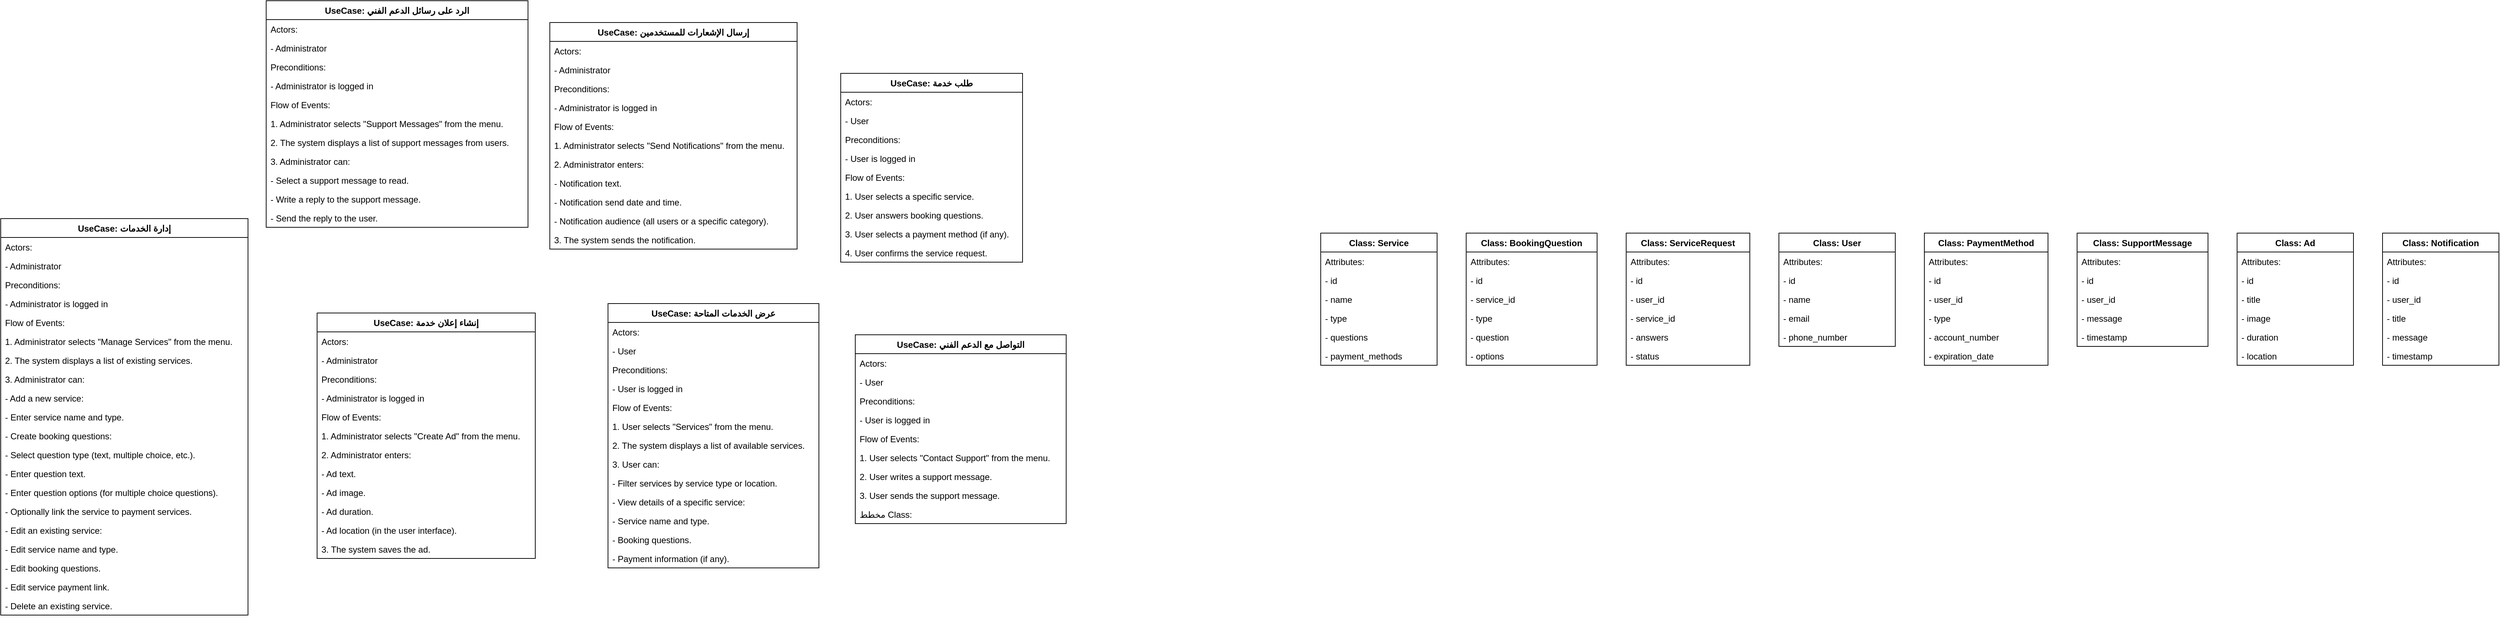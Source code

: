<mxfile version="24.0.4" type="device">
  <diagram name="Page-1" id="_OZsNeqplLO7QOcOvGB3">
    <mxGraphModel dx="4940" dy="2343" grid="1" gridSize="10" guides="1" tooltips="1" connect="1" arrows="1" fold="1" page="1" pageScale="1" pageWidth="850" pageHeight="1100" math="0" shadow="0">
      <root>
        <object label="" id="0">
          <mxCell />
        </object>
        <mxCell id="1" parent="0" />
        <mxCell id="sqop_EPdXSZLj9lZlpnF-103" value="UseCase: إدارة الخدمات" style="swimlane;fontStyle=1;childLayout=stackLayout;horizontal=1;startSize=26;horizontalStack=0;resizeParent=1;resizeParentMax=0;resizeLast=0;collapsible=1;marginBottom=0;" vertex="1" parent="1">
          <mxGeometry x="-2465" y="-570" width="340" height="546" as="geometry" />
        </mxCell>
        <mxCell id="sqop_EPdXSZLj9lZlpnF-104" value="    Actors:" style="text;strokeColor=none;fillColor=none;align=left;verticalAlign=top;spacingLeft=4;spacingRight=4;overflow=hidden;rotatable=0;points=[[0,0.5],[1,0.5]];portConstraint=eastwest;" vertex="1" parent="sqop_EPdXSZLj9lZlpnF-103">
          <mxGeometry y="26" width="340" height="26" as="geometry" />
        </mxCell>
        <mxCell id="sqop_EPdXSZLj9lZlpnF-105" value="        - Administrator" style="text;strokeColor=none;fillColor=none;align=left;verticalAlign=top;spacingLeft=4;spacingRight=4;overflow=hidden;rotatable=0;points=[[0,0.5],[1,0.5]];portConstraint=eastwest;" vertex="1" parent="sqop_EPdXSZLj9lZlpnF-103">
          <mxGeometry y="52" width="340" height="26" as="geometry" />
        </mxCell>
        <mxCell id="sqop_EPdXSZLj9lZlpnF-106" value="    Preconditions:" style="text;strokeColor=none;fillColor=none;align=left;verticalAlign=top;spacingLeft=4;spacingRight=4;overflow=hidden;rotatable=0;points=[[0,0.5],[1,0.5]];portConstraint=eastwest;" vertex="1" parent="sqop_EPdXSZLj9lZlpnF-103">
          <mxGeometry y="78" width="340" height="26" as="geometry" />
        </mxCell>
        <mxCell id="sqop_EPdXSZLj9lZlpnF-107" value="        - Administrator is logged in" style="text;strokeColor=none;fillColor=none;align=left;verticalAlign=top;spacingLeft=4;spacingRight=4;overflow=hidden;rotatable=0;points=[[0,0.5],[1,0.5]];portConstraint=eastwest;" vertex="1" parent="sqop_EPdXSZLj9lZlpnF-103">
          <mxGeometry y="104" width="340" height="26" as="geometry" />
        </mxCell>
        <mxCell id="sqop_EPdXSZLj9lZlpnF-108" value="    Flow of Events:" style="text;strokeColor=none;fillColor=none;align=left;verticalAlign=top;spacingLeft=4;spacingRight=4;overflow=hidden;rotatable=0;points=[[0,0.5],[1,0.5]];portConstraint=eastwest;" vertex="1" parent="sqop_EPdXSZLj9lZlpnF-103">
          <mxGeometry y="130" width="340" height="26" as="geometry" />
        </mxCell>
        <mxCell id="sqop_EPdXSZLj9lZlpnF-109" value="        1. Administrator selects &quot;Manage Services&quot; from the menu." style="text;strokeColor=none;fillColor=none;align=left;verticalAlign=top;spacingLeft=4;spacingRight=4;overflow=hidden;rotatable=0;points=[[0,0.5],[1,0.5]];portConstraint=eastwest;" vertex="1" parent="sqop_EPdXSZLj9lZlpnF-103">
          <mxGeometry y="156" width="340" height="26" as="geometry" />
        </mxCell>
        <mxCell id="sqop_EPdXSZLj9lZlpnF-110" value="        2. The system displays a list of existing services." style="text;strokeColor=none;fillColor=none;align=left;verticalAlign=top;spacingLeft=4;spacingRight=4;overflow=hidden;rotatable=0;points=[[0,0.5],[1,0.5]];portConstraint=eastwest;" vertex="1" parent="sqop_EPdXSZLj9lZlpnF-103">
          <mxGeometry y="182" width="340" height="26" as="geometry" />
        </mxCell>
        <mxCell id="sqop_EPdXSZLj9lZlpnF-111" value="        3. Administrator can:" style="text;strokeColor=none;fillColor=none;align=left;verticalAlign=top;spacingLeft=4;spacingRight=4;overflow=hidden;rotatable=0;points=[[0,0.5],[1,0.5]];portConstraint=eastwest;" vertex="1" parent="sqop_EPdXSZLj9lZlpnF-103">
          <mxGeometry y="208" width="340" height="26" as="geometry" />
        </mxCell>
        <mxCell id="sqop_EPdXSZLj9lZlpnF-112" value="            - Add a new service:" style="text;strokeColor=none;fillColor=none;align=left;verticalAlign=top;spacingLeft=4;spacingRight=4;overflow=hidden;rotatable=0;points=[[0,0.5],[1,0.5]];portConstraint=eastwest;" vertex="1" parent="sqop_EPdXSZLj9lZlpnF-103">
          <mxGeometry y="234" width="340" height="26" as="geometry" />
        </mxCell>
        <mxCell id="sqop_EPdXSZLj9lZlpnF-113" value="                - Enter service name and type." style="text;strokeColor=none;fillColor=none;align=left;verticalAlign=top;spacingLeft=4;spacingRight=4;overflow=hidden;rotatable=0;points=[[0,0.5],[1,0.5]];portConstraint=eastwest;" vertex="1" parent="sqop_EPdXSZLj9lZlpnF-103">
          <mxGeometry y="260" width="340" height="26" as="geometry" />
        </mxCell>
        <mxCell id="sqop_EPdXSZLj9lZlpnF-114" value="                - Create booking questions:" style="text;strokeColor=none;fillColor=none;align=left;verticalAlign=top;spacingLeft=4;spacingRight=4;overflow=hidden;rotatable=0;points=[[0,0.5],[1,0.5]];portConstraint=eastwest;" vertex="1" parent="sqop_EPdXSZLj9lZlpnF-103">
          <mxGeometry y="286" width="340" height="26" as="geometry" />
        </mxCell>
        <mxCell id="sqop_EPdXSZLj9lZlpnF-115" value="                    - Select question type (text, multiple choice, etc.)." style="text;strokeColor=none;fillColor=none;align=left;verticalAlign=top;spacingLeft=4;spacingRight=4;overflow=hidden;rotatable=0;points=[[0,0.5],[1,0.5]];portConstraint=eastwest;" vertex="1" parent="sqop_EPdXSZLj9lZlpnF-103">
          <mxGeometry y="312" width="340" height="26" as="geometry" />
        </mxCell>
        <mxCell id="sqop_EPdXSZLj9lZlpnF-116" value="                    - Enter question text." style="text;strokeColor=none;fillColor=none;align=left;verticalAlign=top;spacingLeft=4;spacingRight=4;overflow=hidden;rotatable=0;points=[[0,0.5],[1,0.5]];portConstraint=eastwest;" vertex="1" parent="sqop_EPdXSZLj9lZlpnF-103">
          <mxGeometry y="338" width="340" height="26" as="geometry" />
        </mxCell>
        <mxCell id="sqop_EPdXSZLj9lZlpnF-117" value="                    - Enter question options (for multiple choice questions)." style="text;strokeColor=none;fillColor=none;align=left;verticalAlign=top;spacingLeft=4;spacingRight=4;overflow=hidden;rotatable=0;points=[[0,0.5],[1,0.5]];portConstraint=eastwest;" vertex="1" parent="sqop_EPdXSZLj9lZlpnF-103">
          <mxGeometry y="364" width="340" height="26" as="geometry" />
        </mxCell>
        <mxCell id="sqop_EPdXSZLj9lZlpnF-118" value="                - Optionally link the service to payment services." style="text;strokeColor=none;fillColor=none;align=left;verticalAlign=top;spacingLeft=4;spacingRight=4;overflow=hidden;rotatable=0;points=[[0,0.5],[1,0.5]];portConstraint=eastwest;" vertex="1" parent="sqop_EPdXSZLj9lZlpnF-103">
          <mxGeometry y="390" width="340" height="26" as="geometry" />
        </mxCell>
        <mxCell id="sqop_EPdXSZLj9lZlpnF-119" value="            - Edit an existing service:" style="text;strokeColor=none;fillColor=none;align=left;verticalAlign=top;spacingLeft=4;spacingRight=4;overflow=hidden;rotatable=0;points=[[0,0.5],[1,0.5]];portConstraint=eastwest;" vertex="1" parent="sqop_EPdXSZLj9lZlpnF-103">
          <mxGeometry y="416" width="340" height="26" as="geometry" />
        </mxCell>
        <mxCell id="sqop_EPdXSZLj9lZlpnF-120" value="                - Edit service name and type." style="text;strokeColor=none;fillColor=none;align=left;verticalAlign=top;spacingLeft=4;spacingRight=4;overflow=hidden;rotatable=0;points=[[0,0.5],[1,0.5]];portConstraint=eastwest;" vertex="1" parent="sqop_EPdXSZLj9lZlpnF-103">
          <mxGeometry y="442" width="340" height="26" as="geometry" />
        </mxCell>
        <mxCell id="sqop_EPdXSZLj9lZlpnF-121" value="                - Edit booking questions." style="text;strokeColor=none;fillColor=none;align=left;verticalAlign=top;spacingLeft=4;spacingRight=4;overflow=hidden;rotatable=0;points=[[0,0.5],[1,0.5]];portConstraint=eastwest;" vertex="1" parent="sqop_EPdXSZLj9lZlpnF-103">
          <mxGeometry y="468" width="340" height="26" as="geometry" />
        </mxCell>
        <mxCell id="sqop_EPdXSZLj9lZlpnF-122" value="                - Edit service payment link." style="text;strokeColor=none;fillColor=none;align=left;verticalAlign=top;spacingLeft=4;spacingRight=4;overflow=hidden;rotatable=0;points=[[0,0.5],[1,0.5]];portConstraint=eastwest;" vertex="1" parent="sqop_EPdXSZLj9lZlpnF-103">
          <mxGeometry y="494" width="340" height="26" as="geometry" />
        </mxCell>
        <mxCell id="sqop_EPdXSZLj9lZlpnF-123" value="            - Delete an existing service." style="text;strokeColor=none;fillColor=none;align=left;verticalAlign=top;spacingLeft=4;spacingRight=4;overflow=hidden;rotatable=0;points=[[0,0.5],[1,0.5]];portConstraint=eastwest;" vertex="1" parent="sqop_EPdXSZLj9lZlpnF-103">
          <mxGeometry y="520" width="340" height="26" as="geometry" />
        </mxCell>
        <mxCell id="sqop_EPdXSZLj9lZlpnF-124" value="UseCase: الرد على رسائل الدعم الفني" style="swimlane;fontStyle=1;childLayout=stackLayout;horizontal=1;startSize=26;horizontalStack=0;resizeParent=1;resizeParentMax=0;resizeLast=0;collapsible=1;marginBottom=0;" vertex="1" parent="1">
          <mxGeometry x="-2100" y="-870" width="360" height="312" as="geometry" />
        </mxCell>
        <mxCell id="sqop_EPdXSZLj9lZlpnF-125" value="    Actors:" style="text;strokeColor=none;fillColor=none;align=left;verticalAlign=top;spacingLeft=4;spacingRight=4;overflow=hidden;rotatable=0;points=[[0,0.5],[1,0.5]];portConstraint=eastwest;" vertex="1" parent="sqop_EPdXSZLj9lZlpnF-124">
          <mxGeometry y="26" width="360" height="26" as="geometry" />
        </mxCell>
        <mxCell id="sqop_EPdXSZLj9lZlpnF-126" value="        - Administrator" style="text;strokeColor=none;fillColor=none;align=left;verticalAlign=top;spacingLeft=4;spacingRight=4;overflow=hidden;rotatable=0;points=[[0,0.5],[1,0.5]];portConstraint=eastwest;" vertex="1" parent="sqop_EPdXSZLj9lZlpnF-124">
          <mxGeometry y="52" width="360" height="26" as="geometry" />
        </mxCell>
        <mxCell id="sqop_EPdXSZLj9lZlpnF-127" value="    Preconditions:" style="text;strokeColor=none;fillColor=none;align=left;verticalAlign=top;spacingLeft=4;spacingRight=4;overflow=hidden;rotatable=0;points=[[0,0.5],[1,0.5]];portConstraint=eastwest;" vertex="1" parent="sqop_EPdXSZLj9lZlpnF-124">
          <mxGeometry y="78" width="360" height="26" as="geometry" />
        </mxCell>
        <mxCell id="sqop_EPdXSZLj9lZlpnF-128" value="        - Administrator is logged in" style="text;strokeColor=none;fillColor=none;align=left;verticalAlign=top;spacingLeft=4;spacingRight=4;overflow=hidden;rotatable=0;points=[[0,0.5],[1,0.5]];portConstraint=eastwest;" vertex="1" parent="sqop_EPdXSZLj9lZlpnF-124">
          <mxGeometry y="104" width="360" height="26" as="geometry" />
        </mxCell>
        <mxCell id="sqop_EPdXSZLj9lZlpnF-129" value="    Flow of Events:" style="text;strokeColor=none;fillColor=none;align=left;verticalAlign=top;spacingLeft=4;spacingRight=4;overflow=hidden;rotatable=0;points=[[0,0.5],[1,0.5]];portConstraint=eastwest;" vertex="1" parent="sqop_EPdXSZLj9lZlpnF-124">
          <mxGeometry y="130" width="360" height="26" as="geometry" />
        </mxCell>
        <mxCell id="sqop_EPdXSZLj9lZlpnF-130" value="        1. Administrator selects &quot;Support Messages&quot; from the menu." style="text;strokeColor=none;fillColor=none;align=left;verticalAlign=top;spacingLeft=4;spacingRight=4;overflow=hidden;rotatable=0;points=[[0,0.5],[1,0.5]];portConstraint=eastwest;" vertex="1" parent="sqop_EPdXSZLj9lZlpnF-124">
          <mxGeometry y="156" width="360" height="26" as="geometry" />
        </mxCell>
        <mxCell id="sqop_EPdXSZLj9lZlpnF-131" value="        2. The system displays a list of support messages from users." style="text;strokeColor=none;fillColor=none;align=left;verticalAlign=top;spacingLeft=4;spacingRight=4;overflow=hidden;rotatable=0;points=[[0,0.5],[1,0.5]];portConstraint=eastwest;" vertex="1" parent="sqop_EPdXSZLj9lZlpnF-124">
          <mxGeometry y="182" width="360" height="26" as="geometry" />
        </mxCell>
        <mxCell id="sqop_EPdXSZLj9lZlpnF-132" value="        3. Administrator can:" style="text;strokeColor=none;fillColor=none;align=left;verticalAlign=top;spacingLeft=4;spacingRight=4;overflow=hidden;rotatable=0;points=[[0,0.5],[1,0.5]];portConstraint=eastwest;" vertex="1" parent="sqop_EPdXSZLj9lZlpnF-124">
          <mxGeometry y="208" width="360" height="26" as="geometry" />
        </mxCell>
        <mxCell id="sqop_EPdXSZLj9lZlpnF-133" value="            - Select a support message to read." style="text;strokeColor=none;fillColor=none;align=left;verticalAlign=top;spacingLeft=4;spacingRight=4;overflow=hidden;rotatable=0;points=[[0,0.5],[1,0.5]];portConstraint=eastwest;" vertex="1" parent="sqop_EPdXSZLj9lZlpnF-124">
          <mxGeometry y="234" width="360" height="26" as="geometry" />
        </mxCell>
        <mxCell id="sqop_EPdXSZLj9lZlpnF-134" value="            - Write a reply to the support message." style="text;strokeColor=none;fillColor=none;align=left;verticalAlign=top;spacingLeft=4;spacingRight=4;overflow=hidden;rotatable=0;points=[[0,0.5],[1,0.5]];portConstraint=eastwest;" vertex="1" parent="sqop_EPdXSZLj9lZlpnF-124">
          <mxGeometry y="260" width="360" height="26" as="geometry" />
        </mxCell>
        <mxCell id="sqop_EPdXSZLj9lZlpnF-135" value="            - Send the reply to the user." style="text;strokeColor=none;fillColor=none;align=left;verticalAlign=top;spacingLeft=4;spacingRight=4;overflow=hidden;rotatable=0;points=[[0,0.5],[1,0.5]];portConstraint=eastwest;" vertex="1" parent="sqop_EPdXSZLj9lZlpnF-124">
          <mxGeometry y="286" width="360" height="26" as="geometry" />
        </mxCell>
        <mxCell id="sqop_EPdXSZLj9lZlpnF-136" value="UseCase: إنشاء إعلان خدمة" style="swimlane;fontStyle=1;childLayout=stackLayout;horizontal=1;startSize=26;horizontalStack=0;resizeParent=1;resizeParentMax=0;resizeLast=0;collapsible=1;marginBottom=0;" vertex="1" parent="1">
          <mxGeometry x="-2030" y="-440" width="300" height="338" as="geometry" />
        </mxCell>
        <mxCell id="sqop_EPdXSZLj9lZlpnF-137" value="    Actors:" style="text;strokeColor=none;fillColor=none;align=left;verticalAlign=top;spacingLeft=4;spacingRight=4;overflow=hidden;rotatable=0;points=[[0,0.5],[1,0.5]];portConstraint=eastwest;" vertex="1" parent="sqop_EPdXSZLj9lZlpnF-136">
          <mxGeometry y="26" width="300" height="26" as="geometry" />
        </mxCell>
        <mxCell id="sqop_EPdXSZLj9lZlpnF-138" value="        - Administrator" style="text;strokeColor=none;fillColor=none;align=left;verticalAlign=top;spacingLeft=4;spacingRight=4;overflow=hidden;rotatable=0;points=[[0,0.5],[1,0.5]];portConstraint=eastwest;" vertex="1" parent="sqop_EPdXSZLj9lZlpnF-136">
          <mxGeometry y="52" width="300" height="26" as="geometry" />
        </mxCell>
        <mxCell id="sqop_EPdXSZLj9lZlpnF-139" value="    Preconditions:" style="text;strokeColor=none;fillColor=none;align=left;verticalAlign=top;spacingLeft=4;spacingRight=4;overflow=hidden;rotatable=0;points=[[0,0.5],[1,0.5]];portConstraint=eastwest;" vertex="1" parent="sqop_EPdXSZLj9lZlpnF-136">
          <mxGeometry y="78" width="300" height="26" as="geometry" />
        </mxCell>
        <mxCell id="sqop_EPdXSZLj9lZlpnF-140" value="        - Administrator is logged in" style="text;strokeColor=none;fillColor=none;align=left;verticalAlign=top;spacingLeft=4;spacingRight=4;overflow=hidden;rotatable=0;points=[[0,0.5],[1,0.5]];portConstraint=eastwest;" vertex="1" parent="sqop_EPdXSZLj9lZlpnF-136">
          <mxGeometry y="104" width="300" height="26" as="geometry" />
        </mxCell>
        <mxCell id="sqop_EPdXSZLj9lZlpnF-141" value="    Flow of Events:" style="text;strokeColor=none;fillColor=none;align=left;verticalAlign=top;spacingLeft=4;spacingRight=4;overflow=hidden;rotatable=0;points=[[0,0.5],[1,0.5]];portConstraint=eastwest;" vertex="1" parent="sqop_EPdXSZLj9lZlpnF-136">
          <mxGeometry y="130" width="300" height="26" as="geometry" />
        </mxCell>
        <mxCell id="sqop_EPdXSZLj9lZlpnF-142" value="        1. Administrator selects &quot;Create Ad&quot; from the menu." style="text;strokeColor=none;fillColor=none;align=left;verticalAlign=top;spacingLeft=4;spacingRight=4;overflow=hidden;rotatable=0;points=[[0,0.5],[1,0.5]];portConstraint=eastwest;" vertex="1" parent="sqop_EPdXSZLj9lZlpnF-136">
          <mxGeometry y="156" width="300" height="26" as="geometry" />
        </mxCell>
        <mxCell id="sqop_EPdXSZLj9lZlpnF-143" value="        2. Administrator enters:" style="text;strokeColor=none;fillColor=none;align=left;verticalAlign=top;spacingLeft=4;spacingRight=4;overflow=hidden;rotatable=0;points=[[0,0.5],[1,0.5]];portConstraint=eastwest;" vertex="1" parent="sqop_EPdXSZLj9lZlpnF-136">
          <mxGeometry y="182" width="300" height="26" as="geometry" />
        </mxCell>
        <mxCell id="sqop_EPdXSZLj9lZlpnF-144" value="            - Ad text." style="text;strokeColor=none;fillColor=none;align=left;verticalAlign=top;spacingLeft=4;spacingRight=4;overflow=hidden;rotatable=0;points=[[0,0.5],[1,0.5]];portConstraint=eastwest;" vertex="1" parent="sqop_EPdXSZLj9lZlpnF-136">
          <mxGeometry y="208" width="300" height="26" as="geometry" />
        </mxCell>
        <mxCell id="sqop_EPdXSZLj9lZlpnF-145" value="            - Ad image." style="text;strokeColor=none;fillColor=none;align=left;verticalAlign=top;spacingLeft=4;spacingRight=4;overflow=hidden;rotatable=0;points=[[0,0.5],[1,0.5]];portConstraint=eastwest;" vertex="1" parent="sqop_EPdXSZLj9lZlpnF-136">
          <mxGeometry y="234" width="300" height="26" as="geometry" />
        </mxCell>
        <mxCell id="sqop_EPdXSZLj9lZlpnF-146" value="            - Ad duration." style="text;strokeColor=none;fillColor=none;align=left;verticalAlign=top;spacingLeft=4;spacingRight=4;overflow=hidden;rotatable=0;points=[[0,0.5],[1,0.5]];portConstraint=eastwest;" vertex="1" parent="sqop_EPdXSZLj9lZlpnF-136">
          <mxGeometry y="260" width="300" height="26" as="geometry" />
        </mxCell>
        <mxCell id="sqop_EPdXSZLj9lZlpnF-147" value="            - Ad location (in the user interface)." style="text;strokeColor=none;fillColor=none;align=left;verticalAlign=top;spacingLeft=4;spacingRight=4;overflow=hidden;rotatable=0;points=[[0,0.5],[1,0.5]];portConstraint=eastwest;" vertex="1" parent="sqop_EPdXSZLj9lZlpnF-136">
          <mxGeometry y="286" width="300" height="26" as="geometry" />
        </mxCell>
        <mxCell id="sqop_EPdXSZLj9lZlpnF-148" value="        3. The system saves the ad." style="text;strokeColor=none;fillColor=none;align=left;verticalAlign=top;spacingLeft=4;spacingRight=4;overflow=hidden;rotatable=0;points=[[0,0.5],[1,0.5]];portConstraint=eastwest;" vertex="1" parent="sqop_EPdXSZLj9lZlpnF-136">
          <mxGeometry y="312" width="300" height="26" as="geometry" />
        </mxCell>
        <mxCell id="sqop_EPdXSZLj9lZlpnF-149" value="UseCase: إرسال الإشعارات للمستخدمين" style="swimlane;fontStyle=1;childLayout=stackLayout;horizontal=1;startSize=26;horizontalStack=0;resizeParent=1;resizeParentMax=0;resizeLast=0;collapsible=1;marginBottom=0;" vertex="1" parent="1">
          <mxGeometry x="-1710" y="-840" width="340" height="312" as="geometry" />
        </mxCell>
        <mxCell id="sqop_EPdXSZLj9lZlpnF-150" value="    Actors:" style="text;strokeColor=none;fillColor=none;align=left;verticalAlign=top;spacingLeft=4;spacingRight=4;overflow=hidden;rotatable=0;points=[[0,0.5],[1,0.5]];portConstraint=eastwest;" vertex="1" parent="sqop_EPdXSZLj9lZlpnF-149">
          <mxGeometry y="26" width="340" height="26" as="geometry" />
        </mxCell>
        <mxCell id="sqop_EPdXSZLj9lZlpnF-151" value="        - Administrator" style="text;strokeColor=none;fillColor=none;align=left;verticalAlign=top;spacingLeft=4;spacingRight=4;overflow=hidden;rotatable=0;points=[[0,0.5],[1,0.5]];portConstraint=eastwest;" vertex="1" parent="sqop_EPdXSZLj9lZlpnF-149">
          <mxGeometry y="52" width="340" height="26" as="geometry" />
        </mxCell>
        <mxCell id="sqop_EPdXSZLj9lZlpnF-152" value="    Preconditions:" style="text;strokeColor=none;fillColor=none;align=left;verticalAlign=top;spacingLeft=4;spacingRight=4;overflow=hidden;rotatable=0;points=[[0,0.5],[1,0.5]];portConstraint=eastwest;" vertex="1" parent="sqop_EPdXSZLj9lZlpnF-149">
          <mxGeometry y="78" width="340" height="26" as="geometry" />
        </mxCell>
        <mxCell id="sqop_EPdXSZLj9lZlpnF-153" value="        - Administrator is logged in" style="text;strokeColor=none;fillColor=none;align=left;verticalAlign=top;spacingLeft=4;spacingRight=4;overflow=hidden;rotatable=0;points=[[0,0.5],[1,0.5]];portConstraint=eastwest;" vertex="1" parent="sqop_EPdXSZLj9lZlpnF-149">
          <mxGeometry y="104" width="340" height="26" as="geometry" />
        </mxCell>
        <mxCell id="sqop_EPdXSZLj9lZlpnF-154" value="    Flow of Events:" style="text;strokeColor=none;fillColor=none;align=left;verticalAlign=top;spacingLeft=4;spacingRight=4;overflow=hidden;rotatable=0;points=[[0,0.5],[1,0.5]];portConstraint=eastwest;" vertex="1" parent="sqop_EPdXSZLj9lZlpnF-149">
          <mxGeometry y="130" width="340" height="26" as="geometry" />
        </mxCell>
        <mxCell id="sqop_EPdXSZLj9lZlpnF-155" value="        1. Administrator selects &quot;Send Notifications&quot; from the menu." style="text;strokeColor=none;fillColor=none;align=left;verticalAlign=top;spacingLeft=4;spacingRight=4;overflow=hidden;rotatable=0;points=[[0,0.5],[1,0.5]];portConstraint=eastwest;" vertex="1" parent="sqop_EPdXSZLj9lZlpnF-149">
          <mxGeometry y="156" width="340" height="26" as="geometry" />
        </mxCell>
        <mxCell id="sqop_EPdXSZLj9lZlpnF-156" value="        2. Administrator enters:" style="text;strokeColor=none;fillColor=none;align=left;verticalAlign=top;spacingLeft=4;spacingRight=4;overflow=hidden;rotatable=0;points=[[0,0.5],[1,0.5]];portConstraint=eastwest;" vertex="1" parent="sqop_EPdXSZLj9lZlpnF-149">
          <mxGeometry y="182" width="340" height="26" as="geometry" />
        </mxCell>
        <mxCell id="sqop_EPdXSZLj9lZlpnF-157" value="            - Notification text." style="text;strokeColor=none;fillColor=none;align=left;verticalAlign=top;spacingLeft=4;spacingRight=4;overflow=hidden;rotatable=0;points=[[0,0.5],[1,0.5]];portConstraint=eastwest;" vertex="1" parent="sqop_EPdXSZLj9lZlpnF-149">
          <mxGeometry y="208" width="340" height="26" as="geometry" />
        </mxCell>
        <mxCell id="sqop_EPdXSZLj9lZlpnF-158" value="            - Notification send date and time." style="text;strokeColor=none;fillColor=none;align=left;verticalAlign=top;spacingLeft=4;spacingRight=4;overflow=hidden;rotatable=0;points=[[0,0.5],[1,0.5]];portConstraint=eastwest;" vertex="1" parent="sqop_EPdXSZLj9lZlpnF-149">
          <mxGeometry y="234" width="340" height="26" as="geometry" />
        </mxCell>
        <mxCell id="sqop_EPdXSZLj9lZlpnF-159" value="            - Notification audience (all users or a specific category)." style="text;strokeColor=none;fillColor=none;align=left;verticalAlign=top;spacingLeft=4;spacingRight=4;overflow=hidden;rotatable=0;points=[[0,0.5],[1,0.5]];portConstraint=eastwest;" vertex="1" parent="sqop_EPdXSZLj9lZlpnF-149">
          <mxGeometry y="260" width="340" height="26" as="geometry" />
        </mxCell>
        <mxCell id="sqop_EPdXSZLj9lZlpnF-160" value="        3. The system sends the notification." style="text;strokeColor=none;fillColor=none;align=left;verticalAlign=top;spacingLeft=4;spacingRight=4;overflow=hidden;rotatable=0;points=[[0,0.5],[1,0.5]];portConstraint=eastwest;" vertex="1" parent="sqop_EPdXSZLj9lZlpnF-149">
          <mxGeometry y="286" width="340" height="26" as="geometry" />
        </mxCell>
        <mxCell id="sqop_EPdXSZLj9lZlpnF-161" value="UseCase: عرض الخدمات المتاحة" style="swimlane;fontStyle=1;childLayout=stackLayout;horizontal=1;startSize=26;horizontalStack=0;resizeParent=1;resizeParentMax=0;resizeLast=0;collapsible=1;marginBottom=0;" vertex="1" parent="1">
          <mxGeometry x="-1630" y="-453" width="290" height="364" as="geometry" />
        </mxCell>
        <mxCell id="sqop_EPdXSZLj9lZlpnF-162" value="    Actors:" style="text;strokeColor=none;fillColor=none;align=left;verticalAlign=top;spacingLeft=4;spacingRight=4;overflow=hidden;rotatable=0;points=[[0,0.5],[1,0.5]];portConstraint=eastwest;" vertex="1" parent="sqop_EPdXSZLj9lZlpnF-161">
          <mxGeometry y="26" width="290" height="26" as="geometry" />
        </mxCell>
        <mxCell id="sqop_EPdXSZLj9lZlpnF-163" value="        - User" style="text;strokeColor=none;fillColor=none;align=left;verticalAlign=top;spacingLeft=4;spacingRight=4;overflow=hidden;rotatable=0;points=[[0,0.5],[1,0.5]];portConstraint=eastwest;" vertex="1" parent="sqop_EPdXSZLj9lZlpnF-161">
          <mxGeometry y="52" width="290" height="26" as="geometry" />
        </mxCell>
        <mxCell id="sqop_EPdXSZLj9lZlpnF-164" value="    Preconditions:" style="text;strokeColor=none;fillColor=none;align=left;verticalAlign=top;spacingLeft=4;spacingRight=4;overflow=hidden;rotatable=0;points=[[0,0.5],[1,0.5]];portConstraint=eastwest;" vertex="1" parent="sqop_EPdXSZLj9lZlpnF-161">
          <mxGeometry y="78" width="290" height="26" as="geometry" />
        </mxCell>
        <mxCell id="sqop_EPdXSZLj9lZlpnF-165" value="        - User is logged in" style="text;strokeColor=none;fillColor=none;align=left;verticalAlign=top;spacingLeft=4;spacingRight=4;overflow=hidden;rotatable=0;points=[[0,0.5],[1,0.5]];portConstraint=eastwest;" vertex="1" parent="sqop_EPdXSZLj9lZlpnF-161">
          <mxGeometry y="104" width="290" height="26" as="geometry" />
        </mxCell>
        <mxCell id="sqop_EPdXSZLj9lZlpnF-166" value="    Flow of Events:" style="text;strokeColor=none;fillColor=none;align=left;verticalAlign=top;spacingLeft=4;spacingRight=4;overflow=hidden;rotatable=0;points=[[0,0.5],[1,0.5]];portConstraint=eastwest;" vertex="1" parent="sqop_EPdXSZLj9lZlpnF-161">
          <mxGeometry y="130" width="290" height="26" as="geometry" />
        </mxCell>
        <mxCell id="sqop_EPdXSZLj9lZlpnF-167" value="        1. User selects &quot;Services&quot; from the menu." style="text;strokeColor=none;fillColor=none;align=left;verticalAlign=top;spacingLeft=4;spacingRight=4;overflow=hidden;rotatable=0;points=[[0,0.5],[1,0.5]];portConstraint=eastwest;" vertex="1" parent="sqop_EPdXSZLj9lZlpnF-161">
          <mxGeometry y="156" width="290" height="26" as="geometry" />
        </mxCell>
        <mxCell id="sqop_EPdXSZLj9lZlpnF-168" value="        2. The system displays a list of available services." style="text;strokeColor=none;fillColor=none;align=left;verticalAlign=top;spacingLeft=4;spacingRight=4;overflow=hidden;rotatable=0;points=[[0,0.5],[1,0.5]];portConstraint=eastwest;" vertex="1" parent="sqop_EPdXSZLj9lZlpnF-161">
          <mxGeometry y="182" width="290" height="26" as="geometry" />
        </mxCell>
        <mxCell id="sqop_EPdXSZLj9lZlpnF-169" value="        3. User can:" style="text;strokeColor=none;fillColor=none;align=left;verticalAlign=top;spacingLeft=4;spacingRight=4;overflow=hidden;rotatable=0;points=[[0,0.5],[1,0.5]];portConstraint=eastwest;" vertex="1" parent="sqop_EPdXSZLj9lZlpnF-161">
          <mxGeometry y="208" width="290" height="26" as="geometry" />
        </mxCell>
        <mxCell id="sqop_EPdXSZLj9lZlpnF-170" value="            - Filter services by service type or location." style="text;strokeColor=none;fillColor=none;align=left;verticalAlign=top;spacingLeft=4;spacingRight=4;overflow=hidden;rotatable=0;points=[[0,0.5],[1,0.5]];portConstraint=eastwest;" vertex="1" parent="sqop_EPdXSZLj9lZlpnF-161">
          <mxGeometry y="234" width="290" height="26" as="geometry" />
        </mxCell>
        <mxCell id="sqop_EPdXSZLj9lZlpnF-171" value="            - View details of a specific service:" style="text;strokeColor=none;fillColor=none;align=left;verticalAlign=top;spacingLeft=4;spacingRight=4;overflow=hidden;rotatable=0;points=[[0,0.5],[1,0.5]];portConstraint=eastwest;" vertex="1" parent="sqop_EPdXSZLj9lZlpnF-161">
          <mxGeometry y="260" width="290" height="26" as="geometry" />
        </mxCell>
        <mxCell id="sqop_EPdXSZLj9lZlpnF-172" value="                - Service name and type." style="text;strokeColor=none;fillColor=none;align=left;verticalAlign=top;spacingLeft=4;spacingRight=4;overflow=hidden;rotatable=0;points=[[0,0.5],[1,0.5]];portConstraint=eastwest;" vertex="1" parent="sqop_EPdXSZLj9lZlpnF-161">
          <mxGeometry y="286" width="290" height="26" as="geometry" />
        </mxCell>
        <mxCell id="sqop_EPdXSZLj9lZlpnF-173" value="                - Booking questions." style="text;strokeColor=none;fillColor=none;align=left;verticalAlign=top;spacingLeft=4;spacingRight=4;overflow=hidden;rotatable=0;points=[[0,0.5],[1,0.5]];portConstraint=eastwest;" vertex="1" parent="sqop_EPdXSZLj9lZlpnF-161">
          <mxGeometry y="312" width="290" height="26" as="geometry" />
        </mxCell>
        <mxCell id="sqop_EPdXSZLj9lZlpnF-174" value="                - Payment information (if any)." style="text;strokeColor=none;fillColor=none;align=left;verticalAlign=top;spacingLeft=4;spacingRight=4;overflow=hidden;rotatable=0;points=[[0,0.5],[1,0.5]];portConstraint=eastwest;" vertex="1" parent="sqop_EPdXSZLj9lZlpnF-161">
          <mxGeometry y="338" width="290" height="26" as="geometry" />
        </mxCell>
        <mxCell id="sqop_EPdXSZLj9lZlpnF-175" value="UseCase: طلب خدمة" style="swimlane;fontStyle=1;childLayout=stackLayout;horizontal=1;startSize=26;horizontalStack=0;resizeParent=1;resizeParentMax=0;resizeLast=0;collapsible=1;marginBottom=0;" vertex="1" parent="1">
          <mxGeometry x="-1310" y="-770" width="250" height="260" as="geometry" />
        </mxCell>
        <mxCell id="sqop_EPdXSZLj9lZlpnF-176" value="    Actors:" style="text;strokeColor=none;fillColor=none;align=left;verticalAlign=top;spacingLeft=4;spacingRight=4;overflow=hidden;rotatable=0;points=[[0,0.5],[1,0.5]];portConstraint=eastwest;" vertex="1" parent="sqop_EPdXSZLj9lZlpnF-175">
          <mxGeometry y="26" width="250" height="26" as="geometry" />
        </mxCell>
        <mxCell id="sqop_EPdXSZLj9lZlpnF-177" value="        - User" style="text;strokeColor=none;fillColor=none;align=left;verticalAlign=top;spacingLeft=4;spacingRight=4;overflow=hidden;rotatable=0;points=[[0,0.5],[1,0.5]];portConstraint=eastwest;" vertex="1" parent="sqop_EPdXSZLj9lZlpnF-175">
          <mxGeometry y="52" width="250" height="26" as="geometry" />
        </mxCell>
        <mxCell id="sqop_EPdXSZLj9lZlpnF-178" value="    Preconditions:" style="text;strokeColor=none;fillColor=none;align=left;verticalAlign=top;spacingLeft=4;spacingRight=4;overflow=hidden;rotatable=0;points=[[0,0.5],[1,0.5]];portConstraint=eastwest;" vertex="1" parent="sqop_EPdXSZLj9lZlpnF-175">
          <mxGeometry y="78" width="250" height="26" as="geometry" />
        </mxCell>
        <mxCell id="sqop_EPdXSZLj9lZlpnF-179" value="        - User is logged in" style="text;strokeColor=none;fillColor=none;align=left;verticalAlign=top;spacingLeft=4;spacingRight=4;overflow=hidden;rotatable=0;points=[[0,0.5],[1,0.5]];portConstraint=eastwest;" vertex="1" parent="sqop_EPdXSZLj9lZlpnF-175">
          <mxGeometry y="104" width="250" height="26" as="geometry" />
        </mxCell>
        <mxCell id="sqop_EPdXSZLj9lZlpnF-180" value="    Flow of Events:" style="text;strokeColor=none;fillColor=none;align=left;verticalAlign=top;spacingLeft=4;spacingRight=4;overflow=hidden;rotatable=0;points=[[0,0.5],[1,0.5]];portConstraint=eastwest;" vertex="1" parent="sqop_EPdXSZLj9lZlpnF-175">
          <mxGeometry y="130" width="250" height="26" as="geometry" />
        </mxCell>
        <mxCell id="sqop_EPdXSZLj9lZlpnF-181" value="        1. User selects a specific service." style="text;strokeColor=none;fillColor=none;align=left;verticalAlign=top;spacingLeft=4;spacingRight=4;overflow=hidden;rotatable=0;points=[[0,0.5],[1,0.5]];portConstraint=eastwest;" vertex="1" parent="sqop_EPdXSZLj9lZlpnF-175">
          <mxGeometry y="156" width="250" height="26" as="geometry" />
        </mxCell>
        <mxCell id="sqop_EPdXSZLj9lZlpnF-182" value="        2. User answers booking questions." style="text;strokeColor=none;fillColor=none;align=left;verticalAlign=top;spacingLeft=4;spacingRight=4;overflow=hidden;rotatable=0;points=[[0,0.5],[1,0.5]];portConstraint=eastwest;" vertex="1" parent="sqop_EPdXSZLj9lZlpnF-175">
          <mxGeometry y="182" width="250" height="26" as="geometry" />
        </mxCell>
        <mxCell id="sqop_EPdXSZLj9lZlpnF-183" value="        3. User selects a payment method (if any)." style="text;strokeColor=none;fillColor=none;align=left;verticalAlign=top;spacingLeft=4;spacingRight=4;overflow=hidden;rotatable=0;points=[[0,0.5],[1,0.5]];portConstraint=eastwest;" vertex="1" parent="sqop_EPdXSZLj9lZlpnF-175">
          <mxGeometry y="208" width="250" height="26" as="geometry" />
        </mxCell>
        <mxCell id="sqop_EPdXSZLj9lZlpnF-184" value="        4. User confirms the service request." style="text;strokeColor=none;fillColor=none;align=left;verticalAlign=top;spacingLeft=4;spacingRight=4;overflow=hidden;rotatable=0;points=[[0,0.5],[1,0.5]];portConstraint=eastwest;" vertex="1" parent="sqop_EPdXSZLj9lZlpnF-175">
          <mxGeometry y="234" width="250" height="26" as="geometry" />
        </mxCell>
        <mxCell id="sqop_EPdXSZLj9lZlpnF-185" value="UseCase: التواصل مع الدعم الفني" style="swimlane;fontStyle=1;childLayout=stackLayout;horizontal=1;startSize=26;horizontalStack=0;resizeParent=1;resizeParentMax=0;resizeLast=0;collapsible=1;marginBottom=0;" vertex="1" parent="1">
          <mxGeometry x="-1290" y="-410" width="290" height="260" as="geometry" />
        </mxCell>
        <mxCell id="sqop_EPdXSZLj9lZlpnF-186" value="    Actors:" style="text;strokeColor=none;fillColor=none;align=left;verticalAlign=top;spacingLeft=4;spacingRight=4;overflow=hidden;rotatable=0;points=[[0,0.5],[1,0.5]];portConstraint=eastwest;" vertex="1" parent="sqop_EPdXSZLj9lZlpnF-185">
          <mxGeometry y="26" width="290" height="26" as="geometry" />
        </mxCell>
        <mxCell id="sqop_EPdXSZLj9lZlpnF-187" value="        - User" style="text;strokeColor=none;fillColor=none;align=left;verticalAlign=top;spacingLeft=4;spacingRight=4;overflow=hidden;rotatable=0;points=[[0,0.5],[1,0.5]];portConstraint=eastwest;" vertex="1" parent="sqop_EPdXSZLj9lZlpnF-185">
          <mxGeometry y="52" width="290" height="26" as="geometry" />
        </mxCell>
        <mxCell id="sqop_EPdXSZLj9lZlpnF-188" value="    Preconditions:" style="text;strokeColor=none;fillColor=none;align=left;verticalAlign=top;spacingLeft=4;spacingRight=4;overflow=hidden;rotatable=0;points=[[0,0.5],[1,0.5]];portConstraint=eastwest;" vertex="1" parent="sqop_EPdXSZLj9lZlpnF-185">
          <mxGeometry y="78" width="290" height="26" as="geometry" />
        </mxCell>
        <mxCell id="sqop_EPdXSZLj9lZlpnF-189" value="        - User is logged in" style="text;strokeColor=none;fillColor=none;align=left;verticalAlign=top;spacingLeft=4;spacingRight=4;overflow=hidden;rotatable=0;points=[[0,0.5],[1,0.5]];portConstraint=eastwest;" vertex="1" parent="sqop_EPdXSZLj9lZlpnF-185">
          <mxGeometry y="104" width="290" height="26" as="geometry" />
        </mxCell>
        <mxCell id="sqop_EPdXSZLj9lZlpnF-190" value="    Flow of Events:" style="text;strokeColor=none;fillColor=none;align=left;verticalAlign=top;spacingLeft=4;spacingRight=4;overflow=hidden;rotatable=0;points=[[0,0.5],[1,0.5]];portConstraint=eastwest;" vertex="1" parent="sqop_EPdXSZLj9lZlpnF-185">
          <mxGeometry y="130" width="290" height="26" as="geometry" />
        </mxCell>
        <mxCell id="sqop_EPdXSZLj9lZlpnF-191" value="        1. User selects &quot;Contact Support&quot; from the menu." style="text;strokeColor=none;fillColor=none;align=left;verticalAlign=top;spacingLeft=4;spacingRight=4;overflow=hidden;rotatable=0;points=[[0,0.5],[1,0.5]];portConstraint=eastwest;" vertex="1" parent="sqop_EPdXSZLj9lZlpnF-185">
          <mxGeometry y="156" width="290" height="26" as="geometry" />
        </mxCell>
        <mxCell id="sqop_EPdXSZLj9lZlpnF-192" value="        2. User writes a support message." style="text;strokeColor=none;fillColor=none;align=left;verticalAlign=top;spacingLeft=4;spacingRight=4;overflow=hidden;rotatable=0;points=[[0,0.5],[1,0.5]];portConstraint=eastwest;" vertex="1" parent="sqop_EPdXSZLj9lZlpnF-185">
          <mxGeometry y="182" width="290" height="26" as="geometry" />
        </mxCell>
        <mxCell id="sqop_EPdXSZLj9lZlpnF-193" value="        3. User sends the support message." style="text;strokeColor=none;fillColor=none;align=left;verticalAlign=top;spacingLeft=4;spacingRight=4;overflow=hidden;rotatable=0;points=[[0,0.5],[1,0.5]];portConstraint=eastwest;" vertex="1" parent="sqop_EPdXSZLj9lZlpnF-185">
          <mxGeometry y="208" width="290" height="26" as="geometry" />
        </mxCell>
        <mxCell id="sqop_EPdXSZLj9lZlpnF-194" value="مخطط Class:" style="text;strokeColor=none;fillColor=none;align=left;verticalAlign=top;spacingLeft=4;spacingRight=4;overflow=hidden;rotatable=0;points=[[0,0.5],[1,0.5]];portConstraint=eastwest;" vertex="1" parent="sqop_EPdXSZLj9lZlpnF-185">
          <mxGeometry y="234" width="290" height="26" as="geometry" />
        </mxCell>
        <mxCell id="sqop_EPdXSZLj9lZlpnF-195" value="Class: Service" style="swimlane;fontStyle=1;childLayout=stackLayout;horizontal=1;startSize=26;horizontalStack=0;resizeParent=1;resizeParentMax=0;resizeLast=0;collapsible=1;marginBottom=0;" vertex="1" parent="1">
          <mxGeometry x="-650" y="-550" width="160" height="182" as="geometry" />
        </mxCell>
        <mxCell id="sqop_EPdXSZLj9lZlpnF-196" value="    Attributes:" style="text;strokeColor=none;fillColor=none;align=left;verticalAlign=top;spacingLeft=4;spacingRight=4;overflow=hidden;rotatable=0;points=[[0,0.5],[1,0.5]];portConstraint=eastwest;" vertex="1" parent="sqop_EPdXSZLj9lZlpnF-195">
          <mxGeometry y="26" width="160" height="26" as="geometry" />
        </mxCell>
        <mxCell id="sqop_EPdXSZLj9lZlpnF-197" value="        - id" style="text;strokeColor=none;fillColor=none;align=left;verticalAlign=top;spacingLeft=4;spacingRight=4;overflow=hidden;rotatable=0;points=[[0,0.5],[1,0.5]];portConstraint=eastwest;" vertex="1" parent="sqop_EPdXSZLj9lZlpnF-195">
          <mxGeometry y="52" width="160" height="26" as="geometry" />
        </mxCell>
        <mxCell id="sqop_EPdXSZLj9lZlpnF-198" value="        - name" style="text;strokeColor=none;fillColor=none;align=left;verticalAlign=top;spacingLeft=4;spacingRight=4;overflow=hidden;rotatable=0;points=[[0,0.5],[1,0.5]];portConstraint=eastwest;" vertex="1" parent="sqop_EPdXSZLj9lZlpnF-195">
          <mxGeometry y="78" width="160" height="26" as="geometry" />
        </mxCell>
        <mxCell id="sqop_EPdXSZLj9lZlpnF-199" value="        - type" style="text;strokeColor=none;fillColor=none;align=left;verticalAlign=top;spacingLeft=4;spacingRight=4;overflow=hidden;rotatable=0;points=[[0,0.5],[1,0.5]];portConstraint=eastwest;" vertex="1" parent="sqop_EPdXSZLj9lZlpnF-195">
          <mxGeometry y="104" width="160" height="26" as="geometry" />
        </mxCell>
        <mxCell id="sqop_EPdXSZLj9lZlpnF-200" value="        - questions" style="text;strokeColor=none;fillColor=none;align=left;verticalAlign=top;spacingLeft=4;spacingRight=4;overflow=hidden;rotatable=0;points=[[0,0.5],[1,0.5]];portConstraint=eastwest;" vertex="1" parent="sqop_EPdXSZLj9lZlpnF-195">
          <mxGeometry y="130" width="160" height="26" as="geometry" />
        </mxCell>
        <mxCell id="sqop_EPdXSZLj9lZlpnF-201" value="        - payment_methods" style="text;strokeColor=none;fillColor=none;align=left;verticalAlign=top;spacingLeft=4;spacingRight=4;overflow=hidden;rotatable=0;points=[[0,0.5],[1,0.5]];portConstraint=eastwest;" vertex="1" parent="sqop_EPdXSZLj9lZlpnF-195">
          <mxGeometry y="156" width="160" height="26" as="geometry" />
        </mxCell>
        <mxCell id="sqop_EPdXSZLj9lZlpnF-202" value="Class: BookingQuestion" style="swimlane;fontStyle=1;childLayout=stackLayout;horizontal=1;startSize=26;horizontalStack=0;resizeParent=1;resizeParentMax=0;resizeLast=0;collapsible=1;marginBottom=0;" vertex="1" parent="1">
          <mxGeometry x="-450" y="-550" width="180" height="182" as="geometry" />
        </mxCell>
        <mxCell id="sqop_EPdXSZLj9lZlpnF-203" value="    Attributes:" style="text;strokeColor=none;fillColor=none;align=left;verticalAlign=top;spacingLeft=4;spacingRight=4;overflow=hidden;rotatable=0;points=[[0,0.5],[1,0.5]];portConstraint=eastwest;" vertex="1" parent="sqop_EPdXSZLj9lZlpnF-202">
          <mxGeometry y="26" width="180" height="26" as="geometry" />
        </mxCell>
        <mxCell id="sqop_EPdXSZLj9lZlpnF-204" value="        - id" style="text;strokeColor=none;fillColor=none;align=left;verticalAlign=top;spacingLeft=4;spacingRight=4;overflow=hidden;rotatable=0;points=[[0,0.5],[1,0.5]];portConstraint=eastwest;" vertex="1" parent="sqop_EPdXSZLj9lZlpnF-202">
          <mxGeometry y="52" width="180" height="26" as="geometry" />
        </mxCell>
        <mxCell id="sqop_EPdXSZLj9lZlpnF-205" value="        - service_id" style="text;strokeColor=none;fillColor=none;align=left;verticalAlign=top;spacingLeft=4;spacingRight=4;overflow=hidden;rotatable=0;points=[[0,0.5],[1,0.5]];portConstraint=eastwest;" vertex="1" parent="sqop_EPdXSZLj9lZlpnF-202">
          <mxGeometry y="78" width="180" height="26" as="geometry" />
        </mxCell>
        <mxCell id="sqop_EPdXSZLj9lZlpnF-206" value="        - type" style="text;strokeColor=none;fillColor=none;align=left;verticalAlign=top;spacingLeft=4;spacingRight=4;overflow=hidden;rotatable=0;points=[[0,0.5],[1,0.5]];portConstraint=eastwest;" vertex="1" parent="sqop_EPdXSZLj9lZlpnF-202">
          <mxGeometry y="104" width="180" height="26" as="geometry" />
        </mxCell>
        <mxCell id="sqop_EPdXSZLj9lZlpnF-207" value="        - question" style="text;strokeColor=none;fillColor=none;align=left;verticalAlign=top;spacingLeft=4;spacingRight=4;overflow=hidden;rotatable=0;points=[[0,0.5],[1,0.5]];portConstraint=eastwest;" vertex="1" parent="sqop_EPdXSZLj9lZlpnF-202">
          <mxGeometry y="130" width="180" height="26" as="geometry" />
        </mxCell>
        <mxCell id="sqop_EPdXSZLj9lZlpnF-208" value="        - options" style="text;strokeColor=none;fillColor=none;align=left;verticalAlign=top;spacingLeft=4;spacingRight=4;overflow=hidden;rotatable=0;points=[[0,0.5],[1,0.5]];portConstraint=eastwest;" vertex="1" parent="sqop_EPdXSZLj9lZlpnF-202">
          <mxGeometry y="156" width="180" height="26" as="geometry" />
        </mxCell>
        <mxCell id="sqop_EPdXSZLj9lZlpnF-209" value="Class: ServiceRequest" style="swimlane;fontStyle=1;childLayout=stackLayout;horizontal=1;startSize=26;horizontalStack=0;resizeParent=1;resizeParentMax=0;resizeLast=0;collapsible=1;marginBottom=0;" vertex="1" parent="1">
          <mxGeometry x="-230" y="-550" width="170" height="182" as="geometry" />
        </mxCell>
        <mxCell id="sqop_EPdXSZLj9lZlpnF-210" value="    Attributes:" style="text;strokeColor=none;fillColor=none;align=left;verticalAlign=top;spacingLeft=4;spacingRight=4;overflow=hidden;rotatable=0;points=[[0,0.5],[1,0.5]];portConstraint=eastwest;" vertex="1" parent="sqop_EPdXSZLj9lZlpnF-209">
          <mxGeometry y="26" width="170" height="26" as="geometry" />
        </mxCell>
        <mxCell id="sqop_EPdXSZLj9lZlpnF-211" value="        - id" style="text;strokeColor=none;fillColor=none;align=left;verticalAlign=top;spacingLeft=4;spacingRight=4;overflow=hidden;rotatable=0;points=[[0,0.5],[1,0.5]];portConstraint=eastwest;" vertex="1" parent="sqop_EPdXSZLj9lZlpnF-209">
          <mxGeometry y="52" width="170" height="26" as="geometry" />
        </mxCell>
        <mxCell id="sqop_EPdXSZLj9lZlpnF-212" value="        - user_id" style="text;strokeColor=none;fillColor=none;align=left;verticalAlign=top;spacingLeft=4;spacingRight=4;overflow=hidden;rotatable=0;points=[[0,0.5],[1,0.5]];portConstraint=eastwest;" vertex="1" parent="sqop_EPdXSZLj9lZlpnF-209">
          <mxGeometry y="78" width="170" height="26" as="geometry" />
        </mxCell>
        <mxCell id="sqop_EPdXSZLj9lZlpnF-213" value="        - service_id" style="text;strokeColor=none;fillColor=none;align=left;verticalAlign=top;spacingLeft=4;spacingRight=4;overflow=hidden;rotatable=0;points=[[0,0.5],[1,0.5]];portConstraint=eastwest;" vertex="1" parent="sqop_EPdXSZLj9lZlpnF-209">
          <mxGeometry y="104" width="170" height="26" as="geometry" />
        </mxCell>
        <mxCell id="sqop_EPdXSZLj9lZlpnF-214" value="        - answers" style="text;strokeColor=none;fillColor=none;align=left;verticalAlign=top;spacingLeft=4;spacingRight=4;overflow=hidden;rotatable=0;points=[[0,0.5],[1,0.5]];portConstraint=eastwest;" vertex="1" parent="sqop_EPdXSZLj9lZlpnF-209">
          <mxGeometry y="130" width="170" height="26" as="geometry" />
        </mxCell>
        <mxCell id="sqop_EPdXSZLj9lZlpnF-215" value="        - status" style="text;strokeColor=none;fillColor=none;align=left;verticalAlign=top;spacingLeft=4;spacingRight=4;overflow=hidden;rotatable=0;points=[[0,0.5],[1,0.5]];portConstraint=eastwest;" vertex="1" parent="sqop_EPdXSZLj9lZlpnF-209">
          <mxGeometry y="156" width="170" height="26" as="geometry" />
        </mxCell>
        <mxCell id="sqop_EPdXSZLj9lZlpnF-216" value="Class: User" style="swimlane;fontStyle=1;childLayout=stackLayout;horizontal=1;startSize=26;horizontalStack=0;resizeParent=1;resizeParentMax=0;resizeLast=0;collapsible=1;marginBottom=0;" vertex="1" parent="1">
          <mxGeometry x="-20" y="-550" width="160" height="156" as="geometry" />
        </mxCell>
        <mxCell id="sqop_EPdXSZLj9lZlpnF-217" value="    Attributes:" style="text;strokeColor=none;fillColor=none;align=left;verticalAlign=top;spacingLeft=4;spacingRight=4;overflow=hidden;rotatable=0;points=[[0,0.5],[1,0.5]];portConstraint=eastwest;" vertex="1" parent="sqop_EPdXSZLj9lZlpnF-216">
          <mxGeometry y="26" width="160" height="26" as="geometry" />
        </mxCell>
        <mxCell id="sqop_EPdXSZLj9lZlpnF-218" value="        - id" style="text;strokeColor=none;fillColor=none;align=left;verticalAlign=top;spacingLeft=4;spacingRight=4;overflow=hidden;rotatable=0;points=[[0,0.5],[1,0.5]];portConstraint=eastwest;" vertex="1" parent="sqop_EPdXSZLj9lZlpnF-216">
          <mxGeometry y="52" width="160" height="26" as="geometry" />
        </mxCell>
        <mxCell id="sqop_EPdXSZLj9lZlpnF-219" value="        - name" style="text;strokeColor=none;fillColor=none;align=left;verticalAlign=top;spacingLeft=4;spacingRight=4;overflow=hidden;rotatable=0;points=[[0,0.5],[1,0.5]];portConstraint=eastwest;" vertex="1" parent="sqop_EPdXSZLj9lZlpnF-216">
          <mxGeometry y="78" width="160" height="26" as="geometry" />
        </mxCell>
        <mxCell id="sqop_EPdXSZLj9lZlpnF-220" value="        - email" style="text;strokeColor=none;fillColor=none;align=left;verticalAlign=top;spacingLeft=4;spacingRight=4;overflow=hidden;rotatable=0;points=[[0,0.5],[1,0.5]];portConstraint=eastwest;" vertex="1" parent="sqop_EPdXSZLj9lZlpnF-216">
          <mxGeometry y="104" width="160" height="26" as="geometry" />
        </mxCell>
        <mxCell id="sqop_EPdXSZLj9lZlpnF-221" value="        - phone_number" style="text;strokeColor=none;fillColor=none;align=left;verticalAlign=top;spacingLeft=4;spacingRight=4;overflow=hidden;rotatable=0;points=[[0,0.5],[1,0.5]];portConstraint=eastwest;" vertex="1" parent="sqop_EPdXSZLj9lZlpnF-216">
          <mxGeometry y="130" width="160" height="26" as="geometry" />
        </mxCell>
        <mxCell id="sqop_EPdXSZLj9lZlpnF-222" value="Class: PaymentMethod" style="swimlane;fontStyle=1;childLayout=stackLayout;horizontal=1;startSize=26;horizontalStack=0;resizeParent=1;resizeParentMax=0;resizeLast=0;collapsible=1;marginBottom=0;" vertex="1" parent="1">
          <mxGeometry x="180" y="-550" width="170" height="182" as="geometry" />
        </mxCell>
        <mxCell id="sqop_EPdXSZLj9lZlpnF-223" value="    Attributes:" style="text;strokeColor=none;fillColor=none;align=left;verticalAlign=top;spacingLeft=4;spacingRight=4;overflow=hidden;rotatable=0;points=[[0,0.5],[1,0.5]];portConstraint=eastwest;" vertex="1" parent="sqop_EPdXSZLj9lZlpnF-222">
          <mxGeometry y="26" width="170" height="26" as="geometry" />
        </mxCell>
        <mxCell id="sqop_EPdXSZLj9lZlpnF-224" value="        - id" style="text;strokeColor=none;fillColor=none;align=left;verticalAlign=top;spacingLeft=4;spacingRight=4;overflow=hidden;rotatable=0;points=[[0,0.5],[1,0.5]];portConstraint=eastwest;" vertex="1" parent="sqop_EPdXSZLj9lZlpnF-222">
          <mxGeometry y="52" width="170" height="26" as="geometry" />
        </mxCell>
        <mxCell id="sqop_EPdXSZLj9lZlpnF-225" value="        - user_id" style="text;strokeColor=none;fillColor=none;align=left;verticalAlign=top;spacingLeft=4;spacingRight=4;overflow=hidden;rotatable=0;points=[[0,0.5],[1,0.5]];portConstraint=eastwest;" vertex="1" parent="sqop_EPdXSZLj9lZlpnF-222">
          <mxGeometry y="78" width="170" height="26" as="geometry" />
        </mxCell>
        <mxCell id="sqop_EPdXSZLj9lZlpnF-226" value="        - type" style="text;strokeColor=none;fillColor=none;align=left;verticalAlign=top;spacingLeft=4;spacingRight=4;overflow=hidden;rotatable=0;points=[[0,0.5],[1,0.5]];portConstraint=eastwest;" vertex="1" parent="sqop_EPdXSZLj9lZlpnF-222">
          <mxGeometry y="104" width="170" height="26" as="geometry" />
        </mxCell>
        <mxCell id="sqop_EPdXSZLj9lZlpnF-227" value="        - account_number" style="text;strokeColor=none;fillColor=none;align=left;verticalAlign=top;spacingLeft=4;spacingRight=4;overflow=hidden;rotatable=0;points=[[0,0.5],[1,0.5]];portConstraint=eastwest;" vertex="1" parent="sqop_EPdXSZLj9lZlpnF-222">
          <mxGeometry y="130" width="170" height="26" as="geometry" />
        </mxCell>
        <mxCell id="sqop_EPdXSZLj9lZlpnF-228" value="        - expiration_date" style="text;strokeColor=none;fillColor=none;align=left;verticalAlign=top;spacingLeft=4;spacingRight=4;overflow=hidden;rotatable=0;points=[[0,0.5],[1,0.5]];portConstraint=eastwest;" vertex="1" parent="sqop_EPdXSZLj9lZlpnF-222">
          <mxGeometry y="156" width="170" height="26" as="geometry" />
        </mxCell>
        <mxCell id="sqop_EPdXSZLj9lZlpnF-229" value="Class: SupportMessage" style="swimlane;fontStyle=1;childLayout=stackLayout;horizontal=1;startSize=26;horizontalStack=0;resizeParent=1;resizeParentMax=0;resizeLast=0;collapsible=1;marginBottom=0;" vertex="1" parent="1">
          <mxGeometry x="390" y="-550" width="180" height="156" as="geometry" />
        </mxCell>
        <mxCell id="sqop_EPdXSZLj9lZlpnF-230" value="    Attributes:" style="text;strokeColor=none;fillColor=none;align=left;verticalAlign=top;spacingLeft=4;spacingRight=4;overflow=hidden;rotatable=0;points=[[0,0.5],[1,0.5]];portConstraint=eastwest;" vertex="1" parent="sqop_EPdXSZLj9lZlpnF-229">
          <mxGeometry y="26" width="180" height="26" as="geometry" />
        </mxCell>
        <mxCell id="sqop_EPdXSZLj9lZlpnF-231" value="        - id" style="text;strokeColor=none;fillColor=none;align=left;verticalAlign=top;spacingLeft=4;spacingRight=4;overflow=hidden;rotatable=0;points=[[0,0.5],[1,0.5]];portConstraint=eastwest;" vertex="1" parent="sqop_EPdXSZLj9lZlpnF-229">
          <mxGeometry y="52" width="180" height="26" as="geometry" />
        </mxCell>
        <mxCell id="sqop_EPdXSZLj9lZlpnF-232" value="        - user_id" style="text;strokeColor=none;fillColor=none;align=left;verticalAlign=top;spacingLeft=4;spacingRight=4;overflow=hidden;rotatable=0;points=[[0,0.5],[1,0.5]];portConstraint=eastwest;" vertex="1" parent="sqop_EPdXSZLj9lZlpnF-229">
          <mxGeometry y="78" width="180" height="26" as="geometry" />
        </mxCell>
        <mxCell id="sqop_EPdXSZLj9lZlpnF-233" value="        - message" style="text;strokeColor=none;fillColor=none;align=left;verticalAlign=top;spacingLeft=4;spacingRight=4;overflow=hidden;rotatable=0;points=[[0,0.5],[1,0.5]];portConstraint=eastwest;" vertex="1" parent="sqop_EPdXSZLj9lZlpnF-229">
          <mxGeometry y="104" width="180" height="26" as="geometry" />
        </mxCell>
        <mxCell id="sqop_EPdXSZLj9lZlpnF-234" value="        - timestamp" style="text;strokeColor=none;fillColor=none;align=left;verticalAlign=top;spacingLeft=4;spacingRight=4;overflow=hidden;rotatable=0;points=[[0,0.5],[1,0.5]];portConstraint=eastwest;" vertex="1" parent="sqop_EPdXSZLj9lZlpnF-229">
          <mxGeometry y="130" width="180" height="26" as="geometry" />
        </mxCell>
        <mxCell id="sqop_EPdXSZLj9lZlpnF-235" value="Class: Ad" style="swimlane;fontStyle=1;childLayout=stackLayout;horizontal=1;startSize=26;horizontalStack=0;resizeParent=1;resizeParentMax=0;resizeLast=0;collapsible=1;marginBottom=0;" vertex="1" parent="1">
          <mxGeometry x="610" y="-550" width="160" height="182" as="geometry" />
        </mxCell>
        <mxCell id="sqop_EPdXSZLj9lZlpnF-236" value="    Attributes:" style="text;strokeColor=none;fillColor=none;align=left;verticalAlign=top;spacingLeft=4;spacingRight=4;overflow=hidden;rotatable=0;points=[[0,0.5],[1,0.5]];portConstraint=eastwest;" vertex="1" parent="sqop_EPdXSZLj9lZlpnF-235">
          <mxGeometry y="26" width="160" height="26" as="geometry" />
        </mxCell>
        <mxCell id="sqop_EPdXSZLj9lZlpnF-237" value="        - id" style="text;strokeColor=none;fillColor=none;align=left;verticalAlign=top;spacingLeft=4;spacingRight=4;overflow=hidden;rotatable=0;points=[[0,0.5],[1,0.5]];portConstraint=eastwest;" vertex="1" parent="sqop_EPdXSZLj9lZlpnF-235">
          <mxGeometry y="52" width="160" height="26" as="geometry" />
        </mxCell>
        <mxCell id="sqop_EPdXSZLj9lZlpnF-238" value="        - title" style="text;strokeColor=none;fillColor=none;align=left;verticalAlign=top;spacingLeft=4;spacingRight=4;overflow=hidden;rotatable=0;points=[[0,0.5],[1,0.5]];portConstraint=eastwest;" vertex="1" parent="sqop_EPdXSZLj9lZlpnF-235">
          <mxGeometry y="78" width="160" height="26" as="geometry" />
        </mxCell>
        <mxCell id="sqop_EPdXSZLj9lZlpnF-239" value="        - image" style="text;strokeColor=none;fillColor=none;align=left;verticalAlign=top;spacingLeft=4;spacingRight=4;overflow=hidden;rotatable=0;points=[[0,0.5],[1,0.5]];portConstraint=eastwest;" vertex="1" parent="sqop_EPdXSZLj9lZlpnF-235">
          <mxGeometry y="104" width="160" height="26" as="geometry" />
        </mxCell>
        <mxCell id="sqop_EPdXSZLj9lZlpnF-240" value="        - duration" style="text;strokeColor=none;fillColor=none;align=left;verticalAlign=top;spacingLeft=4;spacingRight=4;overflow=hidden;rotatable=0;points=[[0,0.5],[1,0.5]];portConstraint=eastwest;" vertex="1" parent="sqop_EPdXSZLj9lZlpnF-235">
          <mxGeometry y="130" width="160" height="26" as="geometry" />
        </mxCell>
        <mxCell id="sqop_EPdXSZLj9lZlpnF-241" value="        - location" style="text;strokeColor=none;fillColor=none;align=left;verticalAlign=top;spacingLeft=4;spacingRight=4;overflow=hidden;rotatable=0;points=[[0,0.5],[1,0.5]];portConstraint=eastwest;" vertex="1" parent="sqop_EPdXSZLj9lZlpnF-235">
          <mxGeometry y="156" width="160" height="26" as="geometry" />
        </mxCell>
        <mxCell id="sqop_EPdXSZLj9lZlpnF-242" value="Class: Notification" style="swimlane;fontStyle=1;childLayout=stackLayout;horizontal=1;startSize=26;horizontalStack=0;resizeParent=1;resizeParentMax=0;resizeLast=0;collapsible=1;marginBottom=0;" vertex="1" parent="1">
          <mxGeometry x="810" y="-550" width="160" height="182" as="geometry" />
        </mxCell>
        <mxCell id="sqop_EPdXSZLj9lZlpnF-243" value="    Attributes:" style="text;strokeColor=none;fillColor=none;align=left;verticalAlign=top;spacingLeft=4;spacingRight=4;overflow=hidden;rotatable=0;points=[[0,0.5],[1,0.5]];portConstraint=eastwest;" vertex="1" parent="sqop_EPdXSZLj9lZlpnF-242">
          <mxGeometry y="26" width="160" height="26" as="geometry" />
        </mxCell>
        <mxCell id="sqop_EPdXSZLj9lZlpnF-244" value="        - id" style="text;strokeColor=none;fillColor=none;align=left;verticalAlign=top;spacingLeft=4;spacingRight=4;overflow=hidden;rotatable=0;points=[[0,0.5],[1,0.5]];portConstraint=eastwest;" vertex="1" parent="sqop_EPdXSZLj9lZlpnF-242">
          <mxGeometry y="52" width="160" height="26" as="geometry" />
        </mxCell>
        <mxCell id="sqop_EPdXSZLj9lZlpnF-245" value="        - user_id" style="text;strokeColor=none;fillColor=none;align=left;verticalAlign=top;spacingLeft=4;spacingRight=4;overflow=hidden;rotatable=0;points=[[0,0.5],[1,0.5]];portConstraint=eastwest;" vertex="1" parent="sqop_EPdXSZLj9lZlpnF-242">
          <mxGeometry y="78" width="160" height="26" as="geometry" />
        </mxCell>
        <mxCell id="sqop_EPdXSZLj9lZlpnF-246" value="        - title" style="text;strokeColor=none;fillColor=none;align=left;verticalAlign=top;spacingLeft=4;spacingRight=4;overflow=hidden;rotatable=0;points=[[0,0.5],[1,0.5]];portConstraint=eastwest;" vertex="1" parent="sqop_EPdXSZLj9lZlpnF-242">
          <mxGeometry y="104" width="160" height="26" as="geometry" />
        </mxCell>
        <mxCell id="sqop_EPdXSZLj9lZlpnF-247" value="        - message" style="text;strokeColor=none;fillColor=none;align=left;verticalAlign=top;spacingLeft=4;spacingRight=4;overflow=hidden;rotatable=0;points=[[0,0.5],[1,0.5]];portConstraint=eastwest;" vertex="1" parent="sqop_EPdXSZLj9lZlpnF-242">
          <mxGeometry y="130" width="160" height="26" as="geometry" />
        </mxCell>
        <mxCell id="sqop_EPdXSZLj9lZlpnF-248" value="        - timestamp" style="text;strokeColor=none;fillColor=none;align=left;verticalAlign=top;spacingLeft=4;spacingRight=4;overflow=hidden;rotatable=0;points=[[0,0.5],[1,0.5]];portConstraint=eastwest;" vertex="1" parent="sqop_EPdXSZLj9lZlpnF-242">
          <mxGeometry y="156" width="160" height="26" as="geometry" />
        </mxCell>
      </root>
    </mxGraphModel>
  </diagram>
</mxfile>
